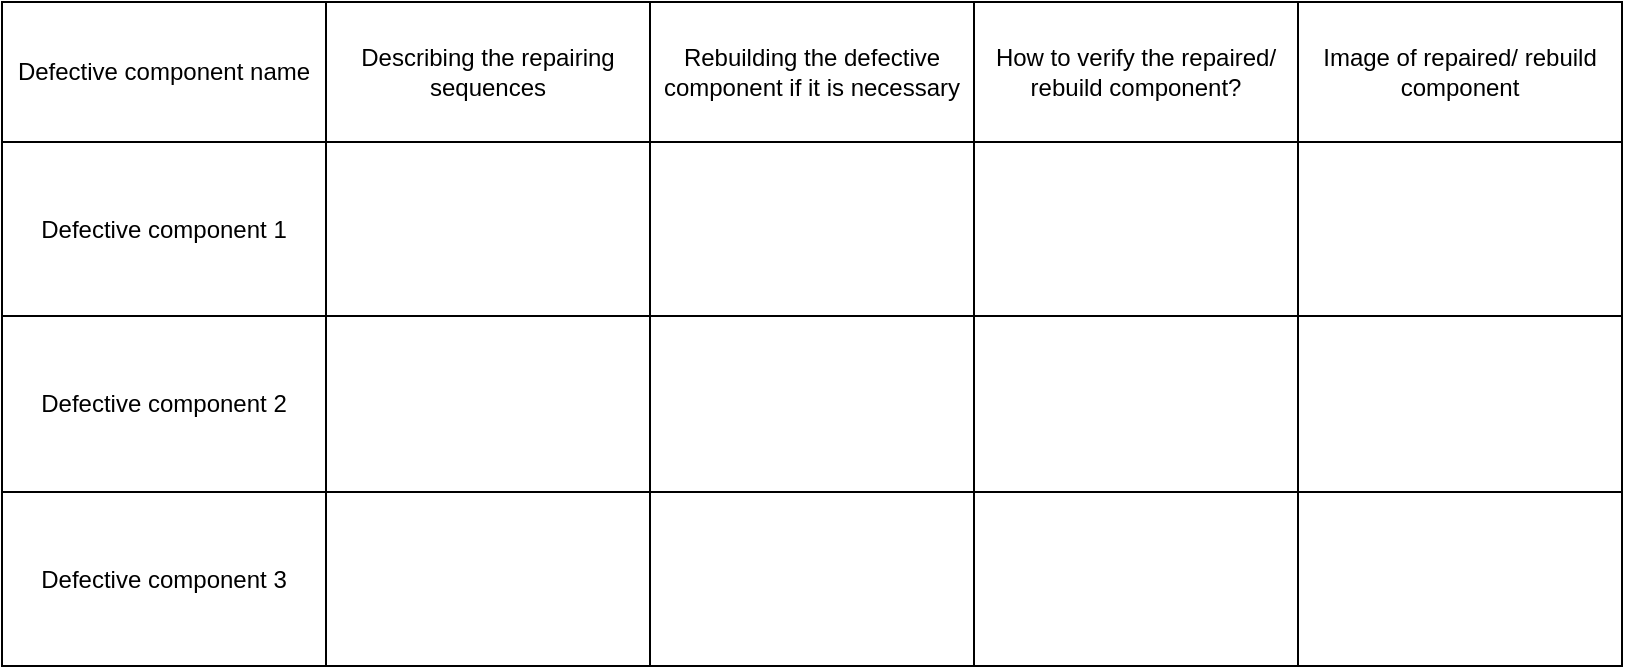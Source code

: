 <mxfile version="15.0.6" type="github">
  <diagram id="4_eNWzwnBPdjGAX8QIh4" name="Page-1">
    <mxGraphModel dx="1666" dy="831" grid="1" gridSize="10" guides="1" tooltips="1" connect="1" arrows="1" fold="1" page="1" pageScale="1" pageWidth="827" pageHeight="1169" math="0" shadow="0">
      <root>
        <mxCell id="0" />
        <mxCell id="1" parent="0" />
        <mxCell id="FYJbt8zKLaMy1Ooj_55s-1" value="" style="shape=table;startSize=0;container=1;collapsible=0;childLayout=tableLayout;" vertex="1" parent="1">
          <mxGeometry x="60" y="340" width="810" height="332" as="geometry" />
        </mxCell>
        <mxCell id="FYJbt8zKLaMy1Ooj_55s-2" value="" style="shape=partialRectangle;collapsible=0;dropTarget=0;pointerEvents=0;fillColor=none;top=0;left=0;bottom=0;right=0;points=[[0,0.5],[1,0.5]];portConstraint=eastwest;" vertex="1" parent="FYJbt8zKLaMy1Ooj_55s-1">
          <mxGeometry width="810" height="70" as="geometry" />
        </mxCell>
        <mxCell id="FYJbt8zKLaMy1Ooj_55s-3" value="Defective component name" style="shape=partialRectangle;html=1;whiteSpace=wrap;connectable=0;overflow=hidden;fillColor=none;top=0;left=0;bottom=0;right=0;pointerEvents=1;" vertex="1" parent="FYJbt8zKLaMy1Ooj_55s-2">
          <mxGeometry width="162" height="70" as="geometry" />
        </mxCell>
        <mxCell id="FYJbt8zKLaMy1Ooj_55s-4" value="Describing the repairing sequences" style="shape=partialRectangle;html=1;whiteSpace=wrap;connectable=0;overflow=hidden;fillColor=none;top=0;left=0;bottom=0;right=0;pointerEvents=1;" vertex="1" parent="FYJbt8zKLaMy1Ooj_55s-2">
          <mxGeometry x="162" width="162" height="70" as="geometry" />
        </mxCell>
        <mxCell id="FYJbt8zKLaMy1Ooj_55s-5" value="Rebuilding the defective component if it is necessary" style="shape=partialRectangle;html=1;whiteSpace=wrap;connectable=0;overflow=hidden;fillColor=none;top=0;left=0;bottom=0;right=0;pointerEvents=1;" vertex="1" parent="FYJbt8zKLaMy1Ooj_55s-2">
          <mxGeometry x="324" width="162" height="70" as="geometry" />
        </mxCell>
        <mxCell id="FYJbt8zKLaMy1Ooj_55s-6" value="How to verify the repaired/ rebuild component?" style="shape=partialRectangle;html=1;whiteSpace=wrap;connectable=0;overflow=hidden;fillColor=none;top=0;left=0;bottom=0;right=0;pointerEvents=1;" vertex="1" parent="FYJbt8zKLaMy1Ooj_55s-2">
          <mxGeometry x="486" width="162" height="70" as="geometry" />
        </mxCell>
        <mxCell id="FYJbt8zKLaMy1Ooj_55s-7" value="Image of repaired/ rebuild component" style="shape=partialRectangle;html=1;whiteSpace=wrap;connectable=0;overflow=hidden;fillColor=none;top=0;left=0;bottom=0;right=0;pointerEvents=1;" vertex="1" parent="FYJbt8zKLaMy1Ooj_55s-2">
          <mxGeometry x="648" width="162" height="70" as="geometry" />
        </mxCell>
        <mxCell id="FYJbt8zKLaMy1Ooj_55s-8" value="" style="shape=partialRectangle;collapsible=0;dropTarget=0;pointerEvents=0;fillColor=none;top=0;left=0;bottom=0;right=0;points=[[0,0.5],[1,0.5]];portConstraint=eastwest;" vertex="1" parent="FYJbt8zKLaMy1Ooj_55s-1">
          <mxGeometry y="70" width="810" height="87" as="geometry" />
        </mxCell>
        <mxCell id="FYJbt8zKLaMy1Ooj_55s-9" value="Defective component 1" style="shape=partialRectangle;html=1;whiteSpace=wrap;connectable=0;overflow=hidden;fillColor=none;top=0;left=0;bottom=0;right=0;pointerEvents=1;" vertex="1" parent="FYJbt8zKLaMy1Ooj_55s-8">
          <mxGeometry width="162" height="87" as="geometry" />
        </mxCell>
        <mxCell id="FYJbt8zKLaMy1Ooj_55s-10" value="" style="shape=partialRectangle;html=1;whiteSpace=wrap;connectable=0;overflow=hidden;fillColor=none;top=0;left=0;bottom=0;right=0;pointerEvents=1;" vertex="1" parent="FYJbt8zKLaMy1Ooj_55s-8">
          <mxGeometry x="162" width="162" height="87" as="geometry" />
        </mxCell>
        <mxCell id="FYJbt8zKLaMy1Ooj_55s-11" value="" style="shape=partialRectangle;html=1;whiteSpace=wrap;connectable=0;overflow=hidden;fillColor=none;top=0;left=0;bottom=0;right=0;pointerEvents=1;" vertex="1" parent="FYJbt8zKLaMy1Ooj_55s-8">
          <mxGeometry x="324" width="162" height="87" as="geometry" />
        </mxCell>
        <mxCell id="FYJbt8zKLaMy1Ooj_55s-12" value="" style="shape=partialRectangle;html=1;whiteSpace=wrap;connectable=0;overflow=hidden;fillColor=none;top=0;left=0;bottom=0;right=0;pointerEvents=1;" vertex="1" parent="FYJbt8zKLaMy1Ooj_55s-8">
          <mxGeometry x="486" width="162" height="87" as="geometry" />
        </mxCell>
        <mxCell id="FYJbt8zKLaMy1Ooj_55s-13" value="" style="shape=partialRectangle;html=1;whiteSpace=wrap;connectable=0;overflow=hidden;fillColor=none;top=0;left=0;bottom=0;right=0;pointerEvents=1;" vertex="1" parent="FYJbt8zKLaMy1Ooj_55s-8">
          <mxGeometry x="648" width="162" height="87" as="geometry" />
        </mxCell>
        <mxCell id="FYJbt8zKLaMy1Ooj_55s-14" value="" style="shape=partialRectangle;collapsible=0;dropTarget=0;pointerEvents=0;fillColor=none;top=0;left=0;bottom=0;right=0;points=[[0,0.5],[1,0.5]];portConstraint=eastwest;" vertex="1" parent="FYJbt8zKLaMy1Ooj_55s-1">
          <mxGeometry y="157" width="810" height="88" as="geometry" />
        </mxCell>
        <mxCell id="FYJbt8zKLaMy1Ooj_55s-15" value="Defective component 2" style="shape=partialRectangle;html=1;whiteSpace=wrap;connectable=0;overflow=hidden;fillColor=none;top=0;left=0;bottom=0;right=0;pointerEvents=1;" vertex="1" parent="FYJbt8zKLaMy1Ooj_55s-14">
          <mxGeometry width="162" height="88" as="geometry" />
        </mxCell>
        <mxCell id="FYJbt8zKLaMy1Ooj_55s-16" value="" style="shape=partialRectangle;html=1;whiteSpace=wrap;connectable=0;overflow=hidden;fillColor=none;top=0;left=0;bottom=0;right=0;pointerEvents=1;" vertex="1" parent="FYJbt8zKLaMy1Ooj_55s-14">
          <mxGeometry x="162" width="162" height="88" as="geometry" />
        </mxCell>
        <mxCell id="FYJbt8zKLaMy1Ooj_55s-17" value="" style="shape=partialRectangle;html=1;whiteSpace=wrap;connectable=0;overflow=hidden;fillColor=none;top=0;left=0;bottom=0;right=0;pointerEvents=1;" vertex="1" parent="FYJbt8zKLaMy1Ooj_55s-14">
          <mxGeometry x="324" width="162" height="88" as="geometry" />
        </mxCell>
        <mxCell id="FYJbt8zKLaMy1Ooj_55s-18" value="" style="shape=partialRectangle;html=1;whiteSpace=wrap;connectable=0;overflow=hidden;fillColor=none;top=0;left=0;bottom=0;right=0;pointerEvents=1;" vertex="1" parent="FYJbt8zKLaMy1Ooj_55s-14">
          <mxGeometry x="486" width="162" height="88" as="geometry" />
        </mxCell>
        <mxCell id="FYJbt8zKLaMy1Ooj_55s-19" value="" style="shape=partialRectangle;html=1;whiteSpace=wrap;connectable=0;overflow=hidden;fillColor=none;top=0;left=0;bottom=0;right=0;pointerEvents=1;" vertex="1" parent="FYJbt8zKLaMy1Ooj_55s-14">
          <mxGeometry x="648" width="162" height="88" as="geometry" />
        </mxCell>
        <mxCell id="FYJbt8zKLaMy1Ooj_55s-20" value="" style="shape=partialRectangle;collapsible=0;dropTarget=0;pointerEvents=0;fillColor=none;top=0;left=0;bottom=0;right=0;points=[[0,0.5],[1,0.5]];portConstraint=eastwest;" vertex="1" parent="FYJbt8zKLaMy1Ooj_55s-1">
          <mxGeometry y="245" width="810" height="87" as="geometry" />
        </mxCell>
        <mxCell id="FYJbt8zKLaMy1Ooj_55s-21" value="Defective component 3" style="shape=partialRectangle;html=1;whiteSpace=wrap;connectable=0;overflow=hidden;fillColor=none;top=0;left=0;bottom=0;right=0;pointerEvents=1;" vertex="1" parent="FYJbt8zKLaMy1Ooj_55s-20">
          <mxGeometry width="162" height="87" as="geometry" />
        </mxCell>
        <mxCell id="FYJbt8zKLaMy1Ooj_55s-22" value="" style="shape=partialRectangle;html=1;whiteSpace=wrap;connectable=0;overflow=hidden;fillColor=none;top=0;left=0;bottom=0;right=0;pointerEvents=1;" vertex="1" parent="FYJbt8zKLaMy1Ooj_55s-20">
          <mxGeometry x="162" width="162" height="87" as="geometry" />
        </mxCell>
        <mxCell id="FYJbt8zKLaMy1Ooj_55s-23" value="" style="shape=partialRectangle;html=1;whiteSpace=wrap;connectable=0;overflow=hidden;fillColor=none;top=0;left=0;bottom=0;right=0;pointerEvents=1;" vertex="1" parent="FYJbt8zKLaMy1Ooj_55s-20">
          <mxGeometry x="324" width="162" height="87" as="geometry" />
        </mxCell>
        <mxCell id="FYJbt8zKLaMy1Ooj_55s-24" value="" style="shape=partialRectangle;html=1;whiteSpace=wrap;connectable=0;overflow=hidden;fillColor=none;top=0;left=0;bottom=0;right=0;pointerEvents=1;" vertex="1" parent="FYJbt8zKLaMy1Ooj_55s-20">
          <mxGeometry x="486" width="162" height="87" as="geometry" />
        </mxCell>
        <mxCell id="FYJbt8zKLaMy1Ooj_55s-25" value="" style="shape=partialRectangle;html=1;whiteSpace=wrap;connectable=0;overflow=hidden;fillColor=none;top=0;left=0;bottom=0;right=0;pointerEvents=1;" vertex="1" parent="FYJbt8zKLaMy1Ooj_55s-20">
          <mxGeometry x="648" width="162" height="87" as="geometry" />
        </mxCell>
      </root>
    </mxGraphModel>
  </diagram>
</mxfile>
